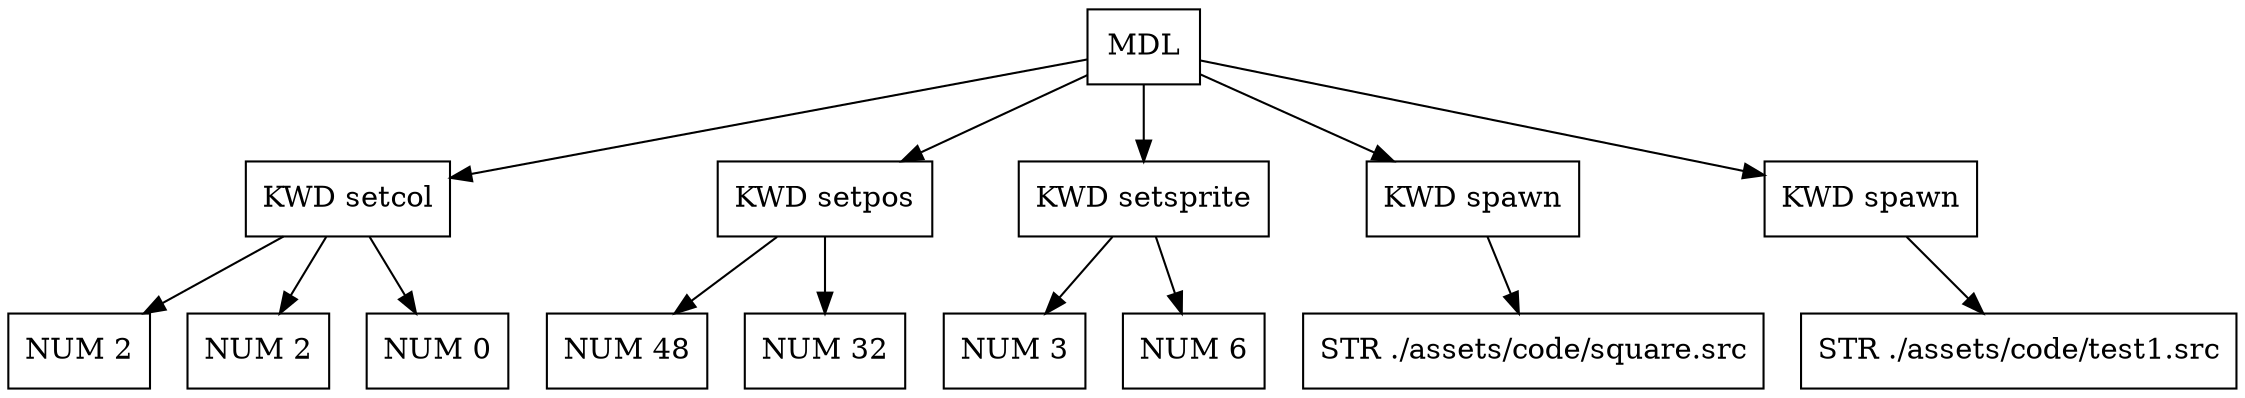 digraph G {
node [shape = circle];
node0 [ uuid = "9db0fb85-e7e3-4fa9-83f2-3698d16229de" shape = "record" label = "MDL " ];
node1 [ uuid = "c50e1ed7-f219-44e7-bc77-e4b1cf5d7a4a" shape = "record" label = "KWD setcol" ];
node2 [ uuid = "2cd5da7d-de83-4273-a450-0389cd9835f5" shape = "record" label = "NUM 2" ];
node1 -> node2;
node3 [ uuid = "2aa95862-7598-45cc-851b-eae2082ba9e0" shape = "record" label = "NUM 2" ];
node1 -> node3;
node4 [ uuid = "592badb0-2f3e-4505-8fb5-59b02560d52c" shape = "record" label = "NUM 0" ];
node1 -> node4;
node0 -> node1;
node5 [ uuid = "cb7c94e2-168c-47d1-b2d8-84006ba34216" shape = "record" label = "KWD setpos" ];
node6 [ uuid = "d4ef514c-4f8e-4196-94a0-80e54772ecaf" shape = "record" label = "NUM 48" ];
node5 -> node6;
node7 [ uuid = "d8bc3d4f-9e0b-4a5b-a846-426209398001" shape = "record" label = "NUM 32" ];
node5 -> node7;
node0 -> node5;
node8 [ uuid = "0990e20a-b527-49b8-9107-a023a5d16dbd" shape = "record" label = "KWD setsprite" ];
node9 [ uuid = "0762f662-972f-47be-aa0c-51190096da0d" shape = "record" label = "NUM 3" ];
node8 -> node9;
node10 [ uuid = "c76e020e-42a4-4973-be0d-4c4a8c972a7f" shape = "record" label = "NUM 6" ];
node8 -> node10;
node0 -> node8;
node11 [ uuid = "ce26ddcb-90cc-4640-af32-6699b808b727" shape = "record" label = "KWD spawn" ];
node12 [ uuid = "87067d8f-f430-466a-aec1-160ee6fb436f" shape = "record" label = "STR ./assets/code/square.src" ];
node11 -> node12;
node0 -> node11;
node13 [ uuid = "8fa9e7ae-b6b1-4aa2-a145-be4ca847dba3" shape = "record" label = "KWD spawn" ];
node14 [ uuid = "9f50b6e7-3aa7-4d2b-96e5-8c04905b4792" shape = "record" label = "STR ./assets/code/test1.src" ];
node13 -> node14;
node0 -> node13;
}
